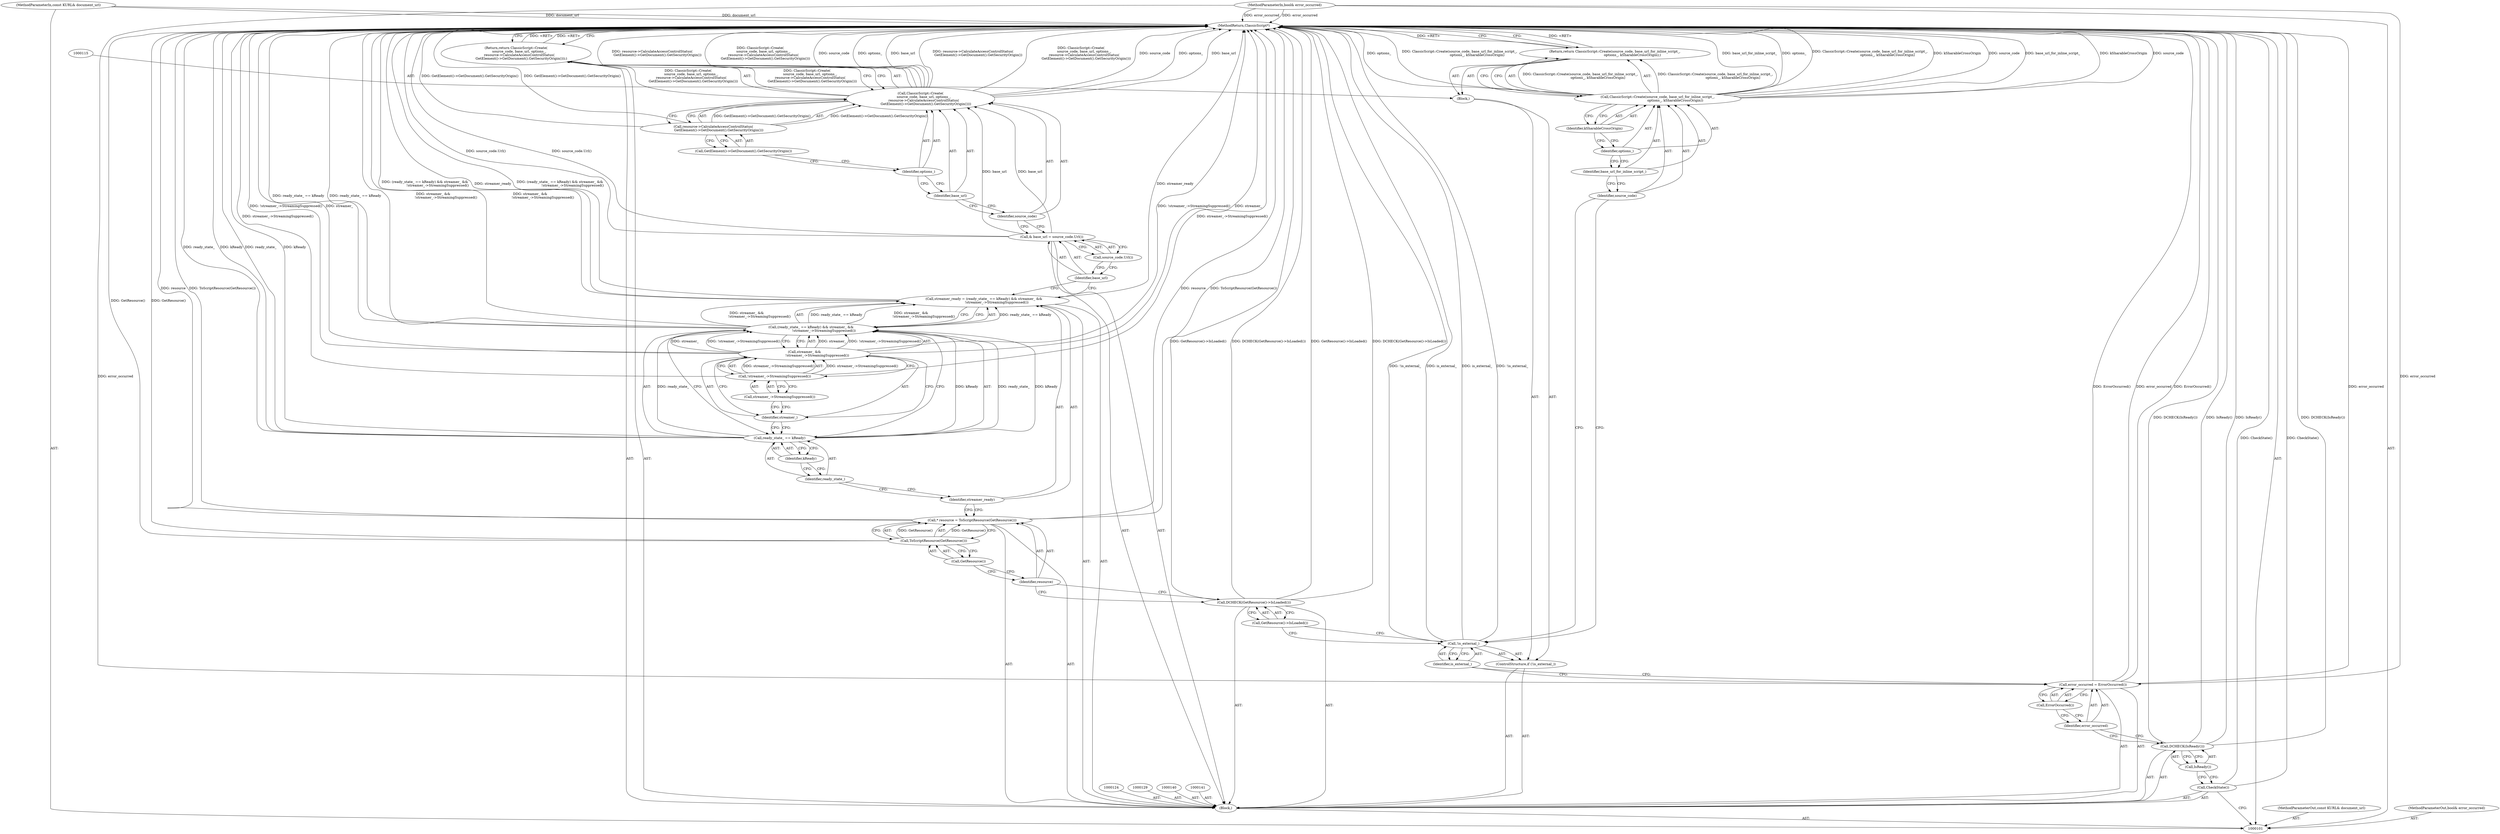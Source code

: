 digraph "0_Chrome_fad67a5b73639d7211b24fd9bdb242e82039b765_2" {
"1000152" [label="(MethodReturn,ClassicScript*)"];
"1000102" [label="(MethodParameterIn,const KURL& document_url)"];
"1000224" [label="(MethodParameterOut,const KURL& document_url)"];
"1000117" [label="(Call,ClassicScript::Create(source_code, base_url_for_inline_script_,\n                                 options_, kSharableCrossOrigin))"];
"1000118" [label="(Identifier,source_code)"];
"1000116" [label="(Return,return ClassicScript::Create(source_code, base_url_for_inline_script_,\n                                 options_, kSharableCrossOrigin);)"];
"1000119" [label="(Identifier,base_url_for_inline_script_)"];
"1000120" [label="(Identifier,options_)"];
"1000121" [label="(Identifier,kSharableCrossOrigin)"];
"1000122" [label="(Call,DCHECK(GetResource()->IsLoaded()))"];
"1000123" [label="(Call,GetResource()->IsLoaded())"];
"1000125" [label="(Call,* resource = ToScriptResource(GetResource()))"];
"1000126" [label="(Identifier,resource)"];
"1000127" [label="(Call,ToScriptResource(GetResource()))"];
"1000128" [label="(Call,GetResource())"];
"1000132" [label="(Call,(ready_state_ == kReady) && streamer_ &&\n                        !streamer_->StreamingSuppressed())"];
"1000133" [label="(Call,ready_state_ == kReady)"];
"1000134" [label="(Identifier,ready_state_)"];
"1000135" [label="(Identifier,kReady)"];
"1000136" [label="(Call,streamer_ &&\n                        !streamer_->StreamingSuppressed())"];
"1000137" [label="(Identifier,streamer_)"];
"1000130" [label="(Call,streamer_ready = (ready_state_ == kReady) && streamer_ &&\n                        !streamer_->StreamingSuppressed())"];
"1000131" [label="(Identifier,streamer_ready)"];
"1000138" [label="(Call,!streamer_->StreamingSuppressed())"];
"1000139" [label="(Call,streamer_->StreamingSuppressed())"];
"1000103" [label="(MethodParameterIn,bool& error_occurred)"];
"1000225" [label="(MethodParameterOut,bool& error_occurred)"];
"1000104" [label="(Block,)"];
"1000142" [label="(Call,& base_url = source_code.Url())"];
"1000143" [label="(Identifier,base_url)"];
"1000144" [label="(Call,source_code.Url())"];
"1000145" [label="(Return,return ClassicScript::Create(\n      source_code, base_url, options_,\n      resource->CalculateAccessControlStatus(\n          GetElement()->GetDocument().GetSecurityOrigin()));)"];
"1000146" [label="(Call,ClassicScript::Create(\n      source_code, base_url, options_,\n      resource->CalculateAccessControlStatus(\n          GetElement()->GetDocument().GetSecurityOrigin())))"];
"1000148" [label="(Identifier,base_url)"];
"1000149" [label="(Identifier,options_)"];
"1000147" [label="(Identifier,source_code)"];
"1000150" [label="(Call,resource->CalculateAccessControlStatus(\n          GetElement()->GetDocument().GetSecurityOrigin()))"];
"1000151" [label="(Call,GetElement()->GetDocument().GetSecurityOrigin())"];
"1000105" [label="(Call,CheckState())"];
"1000106" [label="(Call,DCHECK(IsReady()))"];
"1000107" [label="(Call,IsReady())"];
"1000110" [label="(Call,ErrorOccurred())"];
"1000108" [label="(Call,error_occurred = ErrorOccurred())"];
"1000109" [label="(Identifier,error_occurred)"];
"1000111" [label="(ControlStructure,if (!is_external_))"];
"1000112" [label="(Call,!is_external_)"];
"1000113" [label="(Identifier,is_external_)"];
"1000114" [label="(Block,)"];
"1000152" -> "1000101"  [label="AST: "];
"1000152" -> "1000116"  [label="CFG: "];
"1000152" -> "1000145"  [label="CFG: "];
"1000117" -> "1000152"  [label="DDG: ClassicScript::Create(source_code, base_url_for_inline_script_,\n                                 options_, kSharableCrossOrigin)"];
"1000117" -> "1000152"  [label="DDG: kSharableCrossOrigin"];
"1000117" -> "1000152"  [label="DDG: source_code"];
"1000117" -> "1000152"  [label="DDG: base_url_for_inline_script_"];
"1000117" -> "1000152"  [label="DDG: options_"];
"1000105" -> "1000152"  [label="DDG: CheckState()"];
"1000125" -> "1000152"  [label="DDG: ToScriptResource(GetResource())"];
"1000125" -> "1000152"  [label="DDG: resource"];
"1000146" -> "1000152"  [label="DDG: resource->CalculateAccessControlStatus(\n          GetElement()->GetDocument().GetSecurityOrigin())"];
"1000146" -> "1000152"  [label="DDG: ClassicScript::Create(\n      source_code, base_url, options_,\n      resource->CalculateAccessControlStatus(\n          GetElement()->GetDocument().GetSecurityOrigin()))"];
"1000146" -> "1000152"  [label="DDG: source_code"];
"1000146" -> "1000152"  [label="DDG: options_"];
"1000146" -> "1000152"  [label="DDG: base_url"];
"1000130" -> "1000152"  [label="DDG: streamer_ready"];
"1000130" -> "1000152"  [label="DDG: (ready_state_ == kReady) && streamer_ &&\n                        !streamer_->StreamingSuppressed()"];
"1000106" -> "1000152"  [label="DDG: IsReady()"];
"1000106" -> "1000152"  [label="DDG: DCHECK(IsReady())"];
"1000150" -> "1000152"  [label="DDG: GetElement()->GetDocument().GetSecurityOrigin()"];
"1000122" -> "1000152"  [label="DDG: GetResource()->IsLoaded()"];
"1000122" -> "1000152"  [label="DDG: DCHECK(GetResource()->IsLoaded())"];
"1000138" -> "1000152"  [label="DDG: streamer_->StreamingSuppressed()"];
"1000103" -> "1000152"  [label="DDG: error_occurred"];
"1000142" -> "1000152"  [label="DDG: source_code.Url()"];
"1000133" -> "1000152"  [label="DDG: ready_state_"];
"1000133" -> "1000152"  [label="DDG: kReady"];
"1000132" -> "1000152"  [label="DDG: ready_state_ == kReady"];
"1000132" -> "1000152"  [label="DDG: streamer_ &&\n                        !streamer_->StreamingSuppressed()"];
"1000102" -> "1000152"  [label="DDG: document_url"];
"1000112" -> "1000152"  [label="DDG: !is_external_"];
"1000112" -> "1000152"  [label="DDG: is_external_"];
"1000108" -> "1000152"  [label="DDG: ErrorOccurred()"];
"1000108" -> "1000152"  [label="DDG: error_occurred"];
"1000127" -> "1000152"  [label="DDG: GetResource()"];
"1000136" -> "1000152"  [label="DDG: !streamer_->StreamingSuppressed()"];
"1000136" -> "1000152"  [label="DDG: streamer_"];
"1000145" -> "1000152"  [label="DDG: <RET>"];
"1000116" -> "1000152"  [label="DDG: <RET>"];
"1000102" -> "1000101"  [label="AST: "];
"1000102" -> "1000152"  [label="DDG: document_url"];
"1000224" -> "1000101"  [label="AST: "];
"1000117" -> "1000116"  [label="AST: "];
"1000117" -> "1000121"  [label="CFG: "];
"1000118" -> "1000117"  [label="AST: "];
"1000119" -> "1000117"  [label="AST: "];
"1000120" -> "1000117"  [label="AST: "];
"1000121" -> "1000117"  [label="AST: "];
"1000116" -> "1000117"  [label="CFG: "];
"1000117" -> "1000152"  [label="DDG: ClassicScript::Create(source_code, base_url_for_inline_script_,\n                                 options_, kSharableCrossOrigin)"];
"1000117" -> "1000152"  [label="DDG: kSharableCrossOrigin"];
"1000117" -> "1000152"  [label="DDG: source_code"];
"1000117" -> "1000152"  [label="DDG: base_url_for_inline_script_"];
"1000117" -> "1000152"  [label="DDG: options_"];
"1000117" -> "1000116"  [label="DDG: ClassicScript::Create(source_code, base_url_for_inline_script_,\n                                 options_, kSharableCrossOrigin)"];
"1000118" -> "1000117"  [label="AST: "];
"1000118" -> "1000112"  [label="CFG: "];
"1000119" -> "1000118"  [label="CFG: "];
"1000116" -> "1000114"  [label="AST: "];
"1000116" -> "1000117"  [label="CFG: "];
"1000117" -> "1000116"  [label="AST: "];
"1000152" -> "1000116"  [label="CFG: "];
"1000116" -> "1000152"  [label="DDG: <RET>"];
"1000117" -> "1000116"  [label="DDG: ClassicScript::Create(source_code, base_url_for_inline_script_,\n                                 options_, kSharableCrossOrigin)"];
"1000119" -> "1000117"  [label="AST: "];
"1000119" -> "1000118"  [label="CFG: "];
"1000120" -> "1000119"  [label="CFG: "];
"1000120" -> "1000117"  [label="AST: "];
"1000120" -> "1000119"  [label="CFG: "];
"1000121" -> "1000120"  [label="CFG: "];
"1000121" -> "1000117"  [label="AST: "];
"1000121" -> "1000120"  [label="CFG: "];
"1000117" -> "1000121"  [label="CFG: "];
"1000122" -> "1000104"  [label="AST: "];
"1000122" -> "1000123"  [label="CFG: "];
"1000123" -> "1000122"  [label="AST: "];
"1000126" -> "1000122"  [label="CFG: "];
"1000122" -> "1000152"  [label="DDG: GetResource()->IsLoaded()"];
"1000122" -> "1000152"  [label="DDG: DCHECK(GetResource()->IsLoaded())"];
"1000123" -> "1000122"  [label="AST: "];
"1000123" -> "1000112"  [label="CFG: "];
"1000122" -> "1000123"  [label="CFG: "];
"1000125" -> "1000104"  [label="AST: "];
"1000125" -> "1000127"  [label="CFG: "];
"1000126" -> "1000125"  [label="AST: "];
"1000127" -> "1000125"  [label="AST: "];
"1000131" -> "1000125"  [label="CFG: "];
"1000125" -> "1000152"  [label="DDG: ToScriptResource(GetResource())"];
"1000125" -> "1000152"  [label="DDG: resource"];
"1000127" -> "1000125"  [label="DDG: GetResource()"];
"1000126" -> "1000125"  [label="AST: "];
"1000126" -> "1000122"  [label="CFG: "];
"1000128" -> "1000126"  [label="CFG: "];
"1000127" -> "1000125"  [label="AST: "];
"1000127" -> "1000128"  [label="CFG: "];
"1000128" -> "1000127"  [label="AST: "];
"1000125" -> "1000127"  [label="CFG: "];
"1000127" -> "1000152"  [label="DDG: GetResource()"];
"1000127" -> "1000125"  [label="DDG: GetResource()"];
"1000128" -> "1000127"  [label="AST: "];
"1000128" -> "1000126"  [label="CFG: "];
"1000127" -> "1000128"  [label="CFG: "];
"1000132" -> "1000130"  [label="AST: "];
"1000132" -> "1000133"  [label="CFG: "];
"1000132" -> "1000136"  [label="CFG: "];
"1000133" -> "1000132"  [label="AST: "];
"1000136" -> "1000132"  [label="AST: "];
"1000130" -> "1000132"  [label="CFG: "];
"1000132" -> "1000152"  [label="DDG: ready_state_ == kReady"];
"1000132" -> "1000152"  [label="DDG: streamer_ &&\n                        !streamer_->StreamingSuppressed()"];
"1000132" -> "1000130"  [label="DDG: ready_state_ == kReady"];
"1000132" -> "1000130"  [label="DDG: streamer_ &&\n                        !streamer_->StreamingSuppressed()"];
"1000133" -> "1000132"  [label="DDG: ready_state_"];
"1000133" -> "1000132"  [label="DDG: kReady"];
"1000136" -> "1000132"  [label="DDG: streamer_"];
"1000136" -> "1000132"  [label="DDG: !streamer_->StreamingSuppressed()"];
"1000133" -> "1000132"  [label="AST: "];
"1000133" -> "1000135"  [label="CFG: "];
"1000134" -> "1000133"  [label="AST: "];
"1000135" -> "1000133"  [label="AST: "];
"1000137" -> "1000133"  [label="CFG: "];
"1000132" -> "1000133"  [label="CFG: "];
"1000133" -> "1000152"  [label="DDG: ready_state_"];
"1000133" -> "1000152"  [label="DDG: kReady"];
"1000133" -> "1000132"  [label="DDG: ready_state_"];
"1000133" -> "1000132"  [label="DDG: kReady"];
"1000134" -> "1000133"  [label="AST: "];
"1000134" -> "1000131"  [label="CFG: "];
"1000135" -> "1000134"  [label="CFG: "];
"1000135" -> "1000133"  [label="AST: "];
"1000135" -> "1000134"  [label="CFG: "];
"1000133" -> "1000135"  [label="CFG: "];
"1000136" -> "1000132"  [label="AST: "];
"1000136" -> "1000137"  [label="CFG: "];
"1000136" -> "1000138"  [label="CFG: "];
"1000137" -> "1000136"  [label="AST: "];
"1000138" -> "1000136"  [label="AST: "];
"1000132" -> "1000136"  [label="CFG: "];
"1000136" -> "1000152"  [label="DDG: !streamer_->StreamingSuppressed()"];
"1000136" -> "1000152"  [label="DDG: streamer_"];
"1000136" -> "1000132"  [label="DDG: streamer_"];
"1000136" -> "1000132"  [label="DDG: !streamer_->StreamingSuppressed()"];
"1000138" -> "1000136"  [label="DDG: streamer_->StreamingSuppressed()"];
"1000137" -> "1000136"  [label="AST: "];
"1000137" -> "1000133"  [label="CFG: "];
"1000139" -> "1000137"  [label="CFG: "];
"1000136" -> "1000137"  [label="CFG: "];
"1000130" -> "1000104"  [label="AST: "];
"1000130" -> "1000132"  [label="CFG: "];
"1000131" -> "1000130"  [label="AST: "];
"1000132" -> "1000130"  [label="AST: "];
"1000143" -> "1000130"  [label="CFG: "];
"1000130" -> "1000152"  [label="DDG: streamer_ready"];
"1000130" -> "1000152"  [label="DDG: (ready_state_ == kReady) && streamer_ &&\n                        !streamer_->StreamingSuppressed()"];
"1000132" -> "1000130"  [label="DDG: ready_state_ == kReady"];
"1000132" -> "1000130"  [label="DDG: streamer_ &&\n                        !streamer_->StreamingSuppressed()"];
"1000131" -> "1000130"  [label="AST: "];
"1000131" -> "1000125"  [label="CFG: "];
"1000134" -> "1000131"  [label="CFG: "];
"1000138" -> "1000136"  [label="AST: "];
"1000138" -> "1000139"  [label="CFG: "];
"1000139" -> "1000138"  [label="AST: "];
"1000136" -> "1000138"  [label="CFG: "];
"1000138" -> "1000152"  [label="DDG: streamer_->StreamingSuppressed()"];
"1000138" -> "1000136"  [label="DDG: streamer_->StreamingSuppressed()"];
"1000139" -> "1000138"  [label="AST: "];
"1000139" -> "1000137"  [label="CFG: "];
"1000138" -> "1000139"  [label="CFG: "];
"1000103" -> "1000101"  [label="AST: "];
"1000103" -> "1000152"  [label="DDG: error_occurred"];
"1000103" -> "1000108"  [label="DDG: error_occurred"];
"1000225" -> "1000101"  [label="AST: "];
"1000104" -> "1000101"  [label="AST: "];
"1000105" -> "1000104"  [label="AST: "];
"1000106" -> "1000104"  [label="AST: "];
"1000108" -> "1000104"  [label="AST: "];
"1000111" -> "1000104"  [label="AST: "];
"1000122" -> "1000104"  [label="AST: "];
"1000124" -> "1000104"  [label="AST: "];
"1000125" -> "1000104"  [label="AST: "];
"1000129" -> "1000104"  [label="AST: "];
"1000130" -> "1000104"  [label="AST: "];
"1000140" -> "1000104"  [label="AST: "];
"1000141" -> "1000104"  [label="AST: "];
"1000142" -> "1000104"  [label="AST: "];
"1000145" -> "1000104"  [label="AST: "];
"1000142" -> "1000104"  [label="AST: "];
"1000142" -> "1000144"  [label="CFG: "];
"1000143" -> "1000142"  [label="AST: "];
"1000144" -> "1000142"  [label="AST: "];
"1000147" -> "1000142"  [label="CFG: "];
"1000142" -> "1000152"  [label="DDG: source_code.Url()"];
"1000142" -> "1000146"  [label="DDG: base_url"];
"1000143" -> "1000142"  [label="AST: "];
"1000143" -> "1000130"  [label="CFG: "];
"1000144" -> "1000143"  [label="CFG: "];
"1000144" -> "1000142"  [label="AST: "];
"1000144" -> "1000143"  [label="CFG: "];
"1000142" -> "1000144"  [label="CFG: "];
"1000145" -> "1000104"  [label="AST: "];
"1000145" -> "1000146"  [label="CFG: "];
"1000146" -> "1000145"  [label="AST: "];
"1000152" -> "1000145"  [label="CFG: "];
"1000145" -> "1000152"  [label="DDG: <RET>"];
"1000146" -> "1000145"  [label="DDG: ClassicScript::Create(\n      source_code, base_url, options_,\n      resource->CalculateAccessControlStatus(\n          GetElement()->GetDocument().GetSecurityOrigin()))"];
"1000146" -> "1000145"  [label="AST: "];
"1000146" -> "1000150"  [label="CFG: "];
"1000147" -> "1000146"  [label="AST: "];
"1000148" -> "1000146"  [label="AST: "];
"1000149" -> "1000146"  [label="AST: "];
"1000150" -> "1000146"  [label="AST: "];
"1000145" -> "1000146"  [label="CFG: "];
"1000146" -> "1000152"  [label="DDG: resource->CalculateAccessControlStatus(\n          GetElement()->GetDocument().GetSecurityOrigin())"];
"1000146" -> "1000152"  [label="DDG: ClassicScript::Create(\n      source_code, base_url, options_,\n      resource->CalculateAccessControlStatus(\n          GetElement()->GetDocument().GetSecurityOrigin()))"];
"1000146" -> "1000152"  [label="DDG: source_code"];
"1000146" -> "1000152"  [label="DDG: options_"];
"1000146" -> "1000152"  [label="DDG: base_url"];
"1000146" -> "1000145"  [label="DDG: ClassicScript::Create(\n      source_code, base_url, options_,\n      resource->CalculateAccessControlStatus(\n          GetElement()->GetDocument().GetSecurityOrigin()))"];
"1000142" -> "1000146"  [label="DDG: base_url"];
"1000150" -> "1000146"  [label="DDG: GetElement()->GetDocument().GetSecurityOrigin()"];
"1000148" -> "1000146"  [label="AST: "];
"1000148" -> "1000147"  [label="CFG: "];
"1000149" -> "1000148"  [label="CFG: "];
"1000149" -> "1000146"  [label="AST: "];
"1000149" -> "1000148"  [label="CFG: "];
"1000151" -> "1000149"  [label="CFG: "];
"1000147" -> "1000146"  [label="AST: "];
"1000147" -> "1000142"  [label="CFG: "];
"1000148" -> "1000147"  [label="CFG: "];
"1000150" -> "1000146"  [label="AST: "];
"1000150" -> "1000151"  [label="CFG: "];
"1000151" -> "1000150"  [label="AST: "];
"1000146" -> "1000150"  [label="CFG: "];
"1000150" -> "1000152"  [label="DDG: GetElement()->GetDocument().GetSecurityOrigin()"];
"1000150" -> "1000146"  [label="DDG: GetElement()->GetDocument().GetSecurityOrigin()"];
"1000151" -> "1000150"  [label="AST: "];
"1000151" -> "1000149"  [label="CFG: "];
"1000150" -> "1000151"  [label="CFG: "];
"1000105" -> "1000104"  [label="AST: "];
"1000105" -> "1000101"  [label="CFG: "];
"1000107" -> "1000105"  [label="CFG: "];
"1000105" -> "1000152"  [label="DDG: CheckState()"];
"1000106" -> "1000104"  [label="AST: "];
"1000106" -> "1000107"  [label="CFG: "];
"1000107" -> "1000106"  [label="AST: "];
"1000109" -> "1000106"  [label="CFG: "];
"1000106" -> "1000152"  [label="DDG: IsReady()"];
"1000106" -> "1000152"  [label="DDG: DCHECK(IsReady())"];
"1000107" -> "1000106"  [label="AST: "];
"1000107" -> "1000105"  [label="CFG: "];
"1000106" -> "1000107"  [label="CFG: "];
"1000110" -> "1000108"  [label="AST: "];
"1000110" -> "1000109"  [label="CFG: "];
"1000108" -> "1000110"  [label="CFG: "];
"1000108" -> "1000104"  [label="AST: "];
"1000108" -> "1000110"  [label="CFG: "];
"1000109" -> "1000108"  [label="AST: "];
"1000110" -> "1000108"  [label="AST: "];
"1000113" -> "1000108"  [label="CFG: "];
"1000108" -> "1000152"  [label="DDG: ErrorOccurred()"];
"1000108" -> "1000152"  [label="DDG: error_occurred"];
"1000103" -> "1000108"  [label="DDG: error_occurred"];
"1000109" -> "1000108"  [label="AST: "];
"1000109" -> "1000106"  [label="CFG: "];
"1000110" -> "1000109"  [label="CFG: "];
"1000111" -> "1000104"  [label="AST: "];
"1000112" -> "1000111"  [label="AST: "];
"1000114" -> "1000111"  [label="AST: "];
"1000112" -> "1000111"  [label="AST: "];
"1000112" -> "1000113"  [label="CFG: "];
"1000113" -> "1000112"  [label="AST: "];
"1000118" -> "1000112"  [label="CFG: "];
"1000123" -> "1000112"  [label="CFG: "];
"1000112" -> "1000152"  [label="DDG: !is_external_"];
"1000112" -> "1000152"  [label="DDG: is_external_"];
"1000113" -> "1000112"  [label="AST: "];
"1000113" -> "1000108"  [label="CFG: "];
"1000112" -> "1000113"  [label="CFG: "];
"1000114" -> "1000111"  [label="AST: "];
"1000115" -> "1000114"  [label="AST: "];
"1000116" -> "1000114"  [label="AST: "];
}
